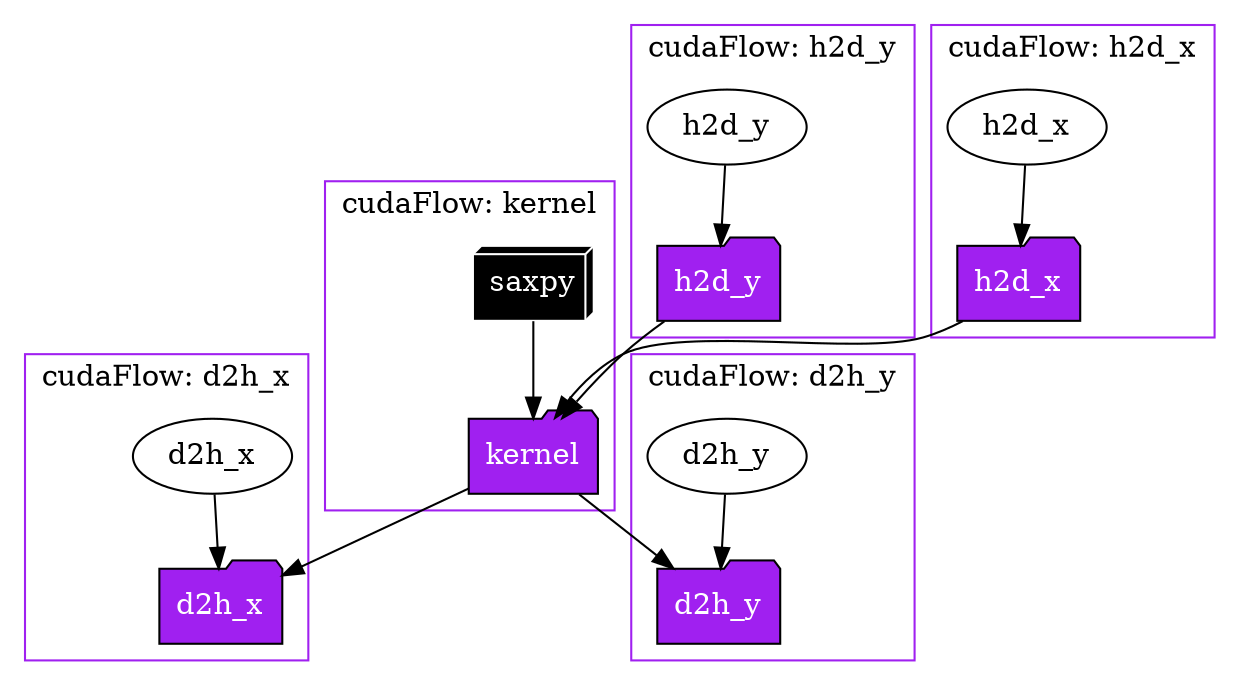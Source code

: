 digraph Taskflow {
p0x21987b0[label="h2d_x"  style="filled" color="black" fillcolor="purple" fontcolor="white" shape="folder"];
p0x21987b0 -> p0x2198ab0;
subgraph cluster_p0x21987b0 {
label="cudaFlow: h2d_x";
color="purple"
p0x7fe390000e60[label="h2d_x"];
p0x7fe390000e60 -> p0x21987b0;
}
p0x2198870[label="h2d_y"  style="filled" color="black" fillcolor="purple" fontcolor="white" shape="folder"];
p0x2198870 -> p0x2198ab0;
subgraph cluster_p0x2198870 {
label="cudaFlow: h2d_y";
color="purple"
p0x7fe390001890[label="h2d_y"];
p0x7fe390001890 -> p0x2198870;
}
p0x2198930[label="d2h_x"  style="filled" color="black" fillcolor="purple" fontcolor="white" shape="folder"];
subgraph cluster_p0x2198930 {
label="cudaFlow: d2h_x";
color="purple"
p0x7fe39000b790[label="d2h_x"];
p0x7fe39000b790 -> p0x2198930;
}
p0x21989f0[label="d2h_y"  style="filled" color="black" fillcolor="purple" fontcolor="white" shape="folder"];
subgraph cluster_p0x21989f0 {
label="cudaFlow: d2h_y";
color="purple"
p0x7fe3900017e0[label="d2h_y"];
p0x7fe3900017e0 -> p0x21989f0;
}
p0x2198ab0[label="kernel"  style="filled" color="black" fillcolor="purple" fontcolor="white" shape="folder"];
p0x2198ab0 -> p0x2198930;
p0x2198ab0 -> p0x21989f0;
subgraph cluster_p0x2198ab0 {
label="cudaFlow: kernel";
color="purple"
p0x7fe390002000[label="saxpy" style="filled" color="white" fillcolor="black" fontcolor="white" shape="box3d"];
p0x7fe390002000 -> p0x2198ab0;
}
}
